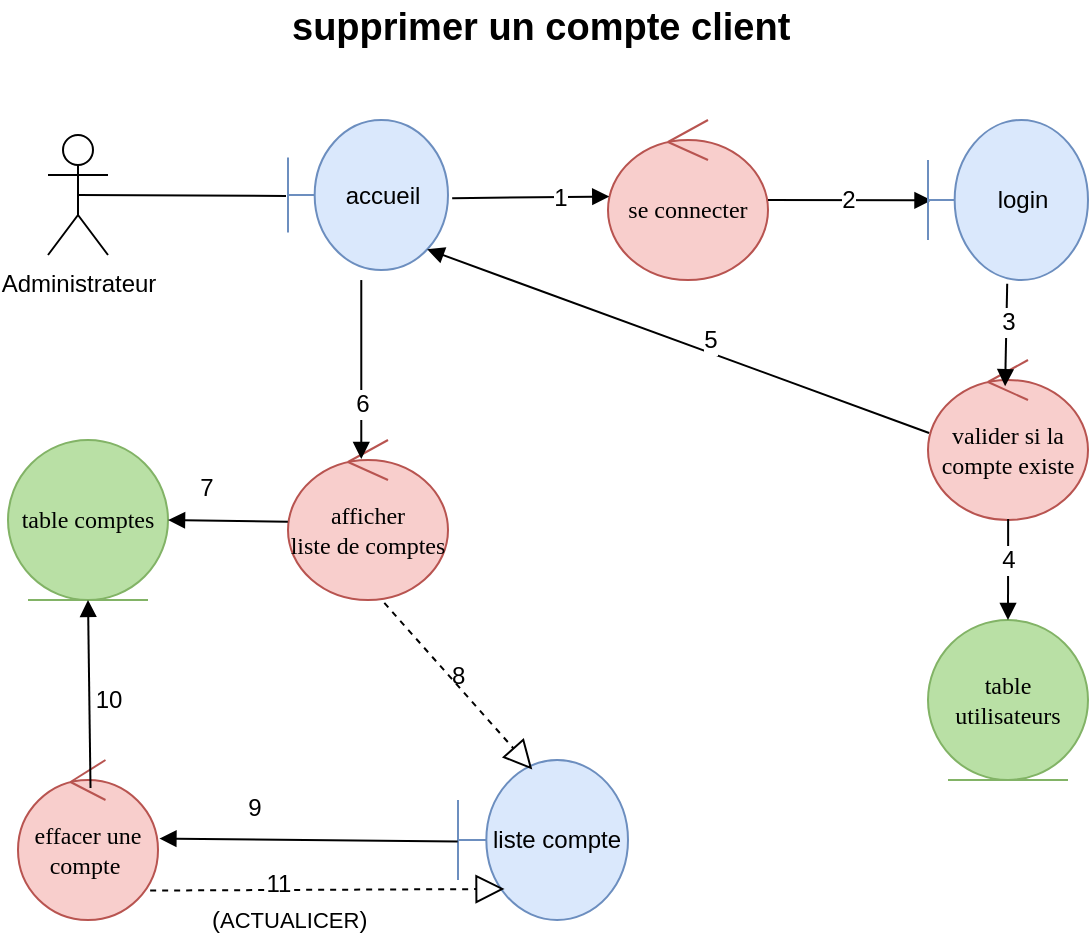 <mxfile version="12.2.0" type="device" pages="1"><diagram id="a8F-KpxeSo2esNF1dB-o" name="Page-1"><mxGraphModel dx="885" dy="541" grid="1" gridSize="10" guides="1" tooltips="1" connect="1" arrows="1" fold="1" page="1" pageScale="1" pageWidth="827" pageHeight="1169" math="0" shadow="0"><root><mxCell id="0"/><mxCell id="1" parent="0"/><mxCell id="uXGSyfwkB0Nuc29Ko5D3-1" value="accueil" style="shape=umlBoundary;whiteSpace=wrap;html=1;fillColor=#dae8fc;strokeColor=#6c8ebf;" vertex="1" parent="1"><mxGeometry x="280" y="70" width="80" height="75" as="geometry"/></mxCell><mxCell id="uXGSyfwkB0Nuc29Ko5D3-2" value="afficher&lt;br&gt;liste de comptes" style="ellipse;shape=umlControl;whiteSpace=wrap;html=1;fontFamily=Verdana;fillColor=#f8cecc;strokeColor=#b85450;" vertex="1" parent="1"><mxGeometry x="280" y="230" width="80" height="80" as="geometry"/></mxCell><mxCell id="uXGSyfwkB0Nuc29Ko5D3-3" value="table comptes" style="ellipse;shape=umlEntity;whiteSpace=wrap;html=1;fontFamily=Verdana;fillColor=#B9E0A5;strokeColor=#82b366;" vertex="1" parent="1"><mxGeometry x="140" y="230" width="80" height="80" as="geometry"/></mxCell><mxCell id="uXGSyfwkB0Nuc29Ko5D3-8" value="Administrateur" style="shape=umlActor;verticalLabelPosition=bottom;labelBackgroundColor=#ffffff;verticalAlign=top;html=1;outlineConnect=0;" vertex="1" parent="1"><mxGeometry x="160" y="77.5" width="30" height="60" as="geometry"/></mxCell><mxCell id="uXGSyfwkB0Nuc29Ko5D3-9" value="" style="endArrow=none;html=1;exitX=0.5;exitY=0.5;exitDx=0;exitDy=0;exitPerimeter=0;" edge="1" parent="1" source="uXGSyfwkB0Nuc29Ko5D3-8"><mxGeometry width="50" height="50" relative="1" as="geometry"><mxPoint x="200" y="116" as="sourcePoint"/><mxPoint x="279" y="108" as="targetPoint"/></mxGeometry></mxCell><mxCell id="uXGSyfwkB0Nuc29Ko5D3-13" value="liste compte" style="shape=umlBoundary;whiteSpace=wrap;html=1;fillColor=#dae8fc;strokeColor=#6c8ebf;" vertex="1" parent="1"><mxGeometry x="365" y="390" width="85" height="80" as="geometry"/></mxCell><mxCell id="uXGSyfwkB0Nuc29Ko5D3-14" value="effacer une compte&amp;nbsp;" style="ellipse;shape=umlControl;whiteSpace=wrap;html=1;fontFamily=Verdana;fillColor=#f8cecc;strokeColor=#b85450;" vertex="1" parent="1"><mxGeometry x="145" y="390" width="70" height="80" as="geometry"/></mxCell><mxCell id="uXGSyfwkB0Nuc29Ko5D3-24" value="se connecter" style="ellipse;shape=umlControl;whiteSpace=wrap;html=1;fontFamily=Verdana;fillColor=#f8cecc;strokeColor=#b85450;" vertex="1" parent="1"><mxGeometry x="440" y="70" width="80" height="80" as="geometry"/></mxCell><mxCell id="uXGSyfwkB0Nuc29Ko5D3-25" value="" style="html=1;verticalAlign=bottom;endArrow=block;fontFamily=Verdana;entryX=0.022;entryY=0.502;entryDx=0;entryDy=0;entryPerimeter=0;" edge="1" parent="1" target="uXGSyfwkB0Nuc29Ko5D3-28"><mxGeometry x="0.02" y="-28" width="80" relative="1" as="geometry"><mxPoint x="520" y="110" as="sourcePoint"/><mxPoint x="637" y="111" as="targetPoint"/><Array as="points"/><mxPoint as="offset"/></mxGeometry></mxCell><mxCell id="uXGSyfwkB0Nuc29Ko5D3-26" value="2" style="text;html=1;resizable=0;points=[];align=center;verticalAlign=middle;labelBackgroundColor=#ffffff;" vertex="1" connectable="0" parent="uXGSyfwkB0Nuc29Ko5D3-25"><mxGeometry x="0.38" relative="1" as="geometry"><mxPoint x="-16.5" as="offset"/></mxGeometry></mxCell><mxCell id="uXGSyfwkB0Nuc29Ko5D3-27" value="table utilisateurs" style="ellipse;shape=umlEntity;whiteSpace=wrap;html=1;fontFamily=Verdana;fillColor=#B9E0A5;strokeColor=#82b366;" vertex="1" parent="1"><mxGeometry x="600" y="320" width="80" height="80" as="geometry"/></mxCell><mxCell id="uXGSyfwkB0Nuc29Ko5D3-28" value="login" style="shape=umlBoundary;whiteSpace=wrap;html=1;fillColor=#dae8fc;strokeColor=#6c8ebf;" vertex="1" parent="1"><mxGeometry x="600" y="70" width="80" height="80" as="geometry"/></mxCell><mxCell id="uXGSyfwkB0Nuc29Ko5D3-29" value="valider si la compte existe" style="ellipse;shape=umlControl;whiteSpace=wrap;html=1;fontFamily=Verdana;fillColor=#f8cecc;strokeColor=#b85450;" vertex="1" parent="1"><mxGeometry x="600" y="190" width="80" height="80" as="geometry"/></mxCell><mxCell id="uXGSyfwkB0Nuc29Ko5D3-30" value="" style="html=1;verticalAlign=bottom;endArrow=block;fontFamily=Verdana;entryX=0.482;entryY=0.164;entryDx=0;entryDy=0;entryPerimeter=0;exitX=0.495;exitY=1.023;exitDx=0;exitDy=0;exitPerimeter=0;" edge="1" parent="1" source="uXGSyfwkB0Nuc29Ko5D3-28" target="uXGSyfwkB0Nuc29Ko5D3-29"><mxGeometry x="0.02" y="-28" width="80" relative="1" as="geometry"><mxPoint x="523" y="121" as="sourcePoint"/><mxPoint x="647" y="121" as="targetPoint"/><Array as="points"/><mxPoint as="offset"/></mxGeometry></mxCell><mxCell id="uXGSyfwkB0Nuc29Ko5D3-31" value="3" style="text;html=1;resizable=0;points=[];align=center;verticalAlign=middle;labelBackgroundColor=#ffffff;" vertex="1" connectable="0" parent="uXGSyfwkB0Nuc29Ko5D3-30"><mxGeometry x="0.38" relative="1" as="geometry"><mxPoint x="1" y="-17" as="offset"/></mxGeometry></mxCell><mxCell id="uXGSyfwkB0Nuc29Ko5D3-32" value="" style="html=1;verticalAlign=bottom;endArrow=block;fontFamily=Verdana;entryX=0.5;entryY=0;entryDx=0;entryDy=0;exitX=0.501;exitY=0.993;exitDx=0;exitDy=0;exitPerimeter=0;" edge="1" parent="1" source="uXGSyfwkB0Nuc29Ko5D3-29" target="uXGSyfwkB0Nuc29Ko5D3-27"><mxGeometry x="0.02" y="-28" width="80" relative="1" as="geometry"><mxPoint x="697.4" y="163.12" as="sourcePoint"/><mxPoint x="696.74" y="243.12" as="targetPoint"/><Array as="points"/><mxPoint as="offset"/></mxGeometry></mxCell><mxCell id="uXGSyfwkB0Nuc29Ko5D3-33" value="4" style="text;html=1;resizable=0;points=[];align=center;verticalAlign=middle;labelBackgroundColor=#ffffff;" vertex="1" connectable="0" parent="uXGSyfwkB0Nuc29Ko5D3-32"><mxGeometry x="0.38" relative="1" as="geometry"><mxPoint y="-14.5" as="offset"/></mxGeometry></mxCell><mxCell id="uXGSyfwkB0Nuc29Ko5D3-34" value="" style="html=1;verticalAlign=bottom;endArrow=block;fontFamily=Verdana;exitX=1.026;exitY=0.521;exitDx=0;exitDy=0;exitPerimeter=0;entryX=0.008;entryY=0.478;entryDx=0;entryDy=0;entryPerimeter=0;" edge="1" parent="1" source="uXGSyfwkB0Nuc29Ko5D3-1" target="uXGSyfwkB0Nuc29Ko5D3-24"><mxGeometry x="0.02" y="-28" width="80" relative="1" as="geometry"><mxPoint x="523" y="121.0" as="sourcePoint"/><mxPoint x="460" y="120" as="targetPoint"/><Array as="points"/><mxPoint as="offset"/></mxGeometry></mxCell><mxCell id="uXGSyfwkB0Nuc29Ko5D3-35" value="1" style="text;html=1;resizable=0;points=[];align=center;verticalAlign=middle;labelBackgroundColor=#ffffff;" vertex="1" connectable="0" parent="uXGSyfwkB0Nuc29Ko5D3-34"><mxGeometry x="0.38" relative="1" as="geometry"><mxPoint as="offset"/></mxGeometry></mxCell><mxCell id="uXGSyfwkB0Nuc29Ko5D3-38" value="" style="html=1;verticalAlign=bottom;endArrow=block;fontFamily=Verdana;entryX=0.87;entryY=0.862;entryDx=0;entryDy=0;entryPerimeter=0;exitX=0.007;exitY=0.456;exitDx=0;exitDy=0;exitPerimeter=0;" edge="1" parent="1" source="uXGSyfwkB0Nuc29Ko5D3-29" target="uXGSyfwkB0Nuc29Ko5D3-1"><mxGeometry x="0.02" y="-28" width="80" relative="1" as="geometry"><mxPoint x="570" y="260" as="sourcePoint"/><mxPoint x="648.56" y="213.12" as="targetPoint"/><Array as="points"/><mxPoint as="offset"/></mxGeometry></mxCell><mxCell id="uXGSyfwkB0Nuc29Ko5D3-39" value="5" style="text;html=1;resizable=0;points=[];align=center;verticalAlign=middle;labelBackgroundColor=#ffffff;" vertex="1" connectable="0" parent="uXGSyfwkB0Nuc29Ko5D3-38"><mxGeometry x="0.38" relative="1" as="geometry"><mxPoint x="63" y="17" as="offset"/></mxGeometry></mxCell><mxCell id="uXGSyfwkB0Nuc29Ko5D3-42" value="" style="html=1;verticalAlign=bottom;endArrow=block;fontFamily=Verdana;entryX=0.458;entryY=0.119;entryDx=0;entryDy=0;entryPerimeter=0;exitX=0.458;exitY=1.067;exitDx=0;exitDy=0;exitPerimeter=0;" edge="1" parent="1" source="uXGSyfwkB0Nuc29Ko5D3-1" target="uXGSyfwkB0Nuc29Ko5D3-2"><mxGeometry x="0.02" y="-28" width="80" relative="1" as="geometry"><mxPoint x="610.56" y="236.48" as="sourcePoint"/><mxPoint x="359.6" y="144.65" as="targetPoint"/><Array as="points"/><mxPoint as="offset"/></mxGeometry></mxCell><mxCell id="uXGSyfwkB0Nuc29Ko5D3-43" value="6" style="text;html=1;resizable=0;points=[];align=center;verticalAlign=middle;labelBackgroundColor=#ffffff;" vertex="1" connectable="0" parent="uXGSyfwkB0Nuc29Ko5D3-42"><mxGeometry x="0.38" relative="1" as="geometry"><mxPoint as="offset"/></mxGeometry></mxCell><mxCell id="uXGSyfwkB0Nuc29Ko5D3-46" value="" style="html=1;verticalAlign=bottom;endArrow=block;fontFamily=Verdana;exitX=-0.001;exitY=0.511;exitDx=0;exitDy=0;exitPerimeter=0;entryX=1;entryY=0.5;entryDx=0;entryDy=0;" edge="1" parent="1" source="uXGSyfwkB0Nuc29Ko5D3-2" target="uXGSyfwkB0Nuc29Ko5D3-3"><mxGeometry x="0.02" y="-28" width="80" relative="1" as="geometry"><mxPoint x="331.28" y="322.16" as="sourcePoint"/><mxPoint x="332.086" y="400" as="targetPoint"/><Array as="points"/><mxPoint as="offset"/></mxGeometry></mxCell><mxCell id="uXGSyfwkB0Nuc29Ko5D3-47" value="7" style="text;html=1;resizable=0;points=[];align=center;verticalAlign=middle;labelBackgroundColor=#ffffff;" vertex="1" connectable="0" parent="uXGSyfwkB0Nuc29Ko5D3-46"><mxGeometry x="0.38" relative="1" as="geometry"><mxPoint x="0.5" y="-16.5" as="offset"/></mxGeometry></mxCell><mxCell id="uXGSyfwkB0Nuc29Ko5D3-48" value="" style="html=1;verticalAlign=bottom;endArrow=block;fontFamily=Verdana;exitX=-0.002;exitY=0.51;exitDx=0;exitDy=0;exitPerimeter=0;entryX=1.01;entryY=0.491;entryDx=0;entryDy=0;entryPerimeter=0;" edge="1" parent="1" source="uXGSyfwkB0Nuc29Ko5D3-13" target="uXGSyfwkB0Nuc29Ko5D3-14"><mxGeometry x="0.02" y="-28" width="80" relative="1" as="geometry"><mxPoint x="331.28" y="322.16" as="sourcePoint"/><mxPoint x="384.93" y="400" as="targetPoint"/><Array as="points"/><mxPoint as="offset"/></mxGeometry></mxCell><mxCell id="uXGSyfwkB0Nuc29Ko5D3-49" value="9" style="text;html=1;resizable=0;points=[];align=center;verticalAlign=middle;labelBackgroundColor=#ffffff;" vertex="1" connectable="0" parent="uXGSyfwkB0Nuc29Ko5D3-48"><mxGeometry x="0.38" relative="1" as="geometry"><mxPoint x="0.5" y="-16.5" as="offset"/></mxGeometry></mxCell><mxCell id="uXGSyfwkB0Nuc29Ko5D3-50" value="" style="html=1;verticalAlign=bottom;endArrow=block;fontFamily=Verdana;exitX=0.518;exitY=0.175;exitDx=0;exitDy=0;exitPerimeter=0;entryX=0.5;entryY=1;entryDx=0;entryDy=0;" edge="1" parent="1" source="uXGSyfwkB0Nuc29Ko5D3-14" target="uXGSyfwkB0Nuc29Ko5D3-3"><mxGeometry x="0.02" y="-28" width="80" relative="1" as="geometry"><mxPoint x="341.28" y="332.16" as="sourcePoint"/><mxPoint x="394.93" y="410" as="targetPoint"/><Array as="points"/><mxPoint as="offset"/></mxGeometry></mxCell><mxCell id="uXGSyfwkB0Nuc29Ko5D3-51" value="10" style="text;html=1;resizable=0;points=[];align=center;verticalAlign=middle;labelBackgroundColor=#ffffff;" vertex="1" connectable="0" parent="uXGSyfwkB0Nuc29Ko5D3-50"><mxGeometry x="0.38" relative="1" as="geometry"><mxPoint x="9.5" y="20.5" as="offset"/></mxGeometry></mxCell><mxCell id="uXGSyfwkB0Nuc29Ko5D3-52" value="" style="endArrow=block;dashed=1;endFill=0;endSize=12;html=1;exitX=0.602;exitY=1.018;exitDx=0;exitDy=0;exitPerimeter=0;entryX=0.437;entryY=0.06;entryDx=0;entryDy=0;entryPerimeter=0;" edge="1" parent="1" source="uXGSyfwkB0Nuc29Ko5D3-2" target="uXGSyfwkB0Nuc29Ko5D3-13"><mxGeometry width="160" relative="1" as="geometry"><mxPoint x="140" y="490" as="sourcePoint"/><mxPoint x="300" y="490" as="targetPoint"/></mxGeometry></mxCell><mxCell id="uXGSyfwkB0Nuc29Ko5D3-53" value="8" style="text;html=1;resizable=0;points=[];autosize=1;align=left;verticalAlign=top;spacingTop=-4;" vertex="1" parent="1"><mxGeometry x="360" y="338" width="20" height="20" as="geometry"/></mxCell><mxCell id="uXGSyfwkB0Nuc29Ko5D3-58" value="" style="endArrow=block;dashed=1;endFill=0;endSize=12;html=1;exitX=0.944;exitY=0.816;exitDx=0;exitDy=0;exitPerimeter=0;entryX=0.274;entryY=0.806;entryDx=0;entryDy=0;entryPerimeter=0;" edge="1" parent="1" source="uXGSyfwkB0Nuc29Ko5D3-14" target="uXGSyfwkB0Nuc29Ko5D3-13"><mxGeometry width="160" relative="1" as="geometry"><mxPoint x="338.16" y="321.44" as="sourcePoint"/><mxPoint x="407.775" y="404.8" as="targetPoint"/></mxGeometry></mxCell><mxCell id="uXGSyfwkB0Nuc29Ko5D3-59" value="11" style="text;html=1;resizable=0;points=[];align=center;verticalAlign=middle;labelBackgroundColor=#ffffff;" vertex="1" connectable="0" parent="uXGSyfwkB0Nuc29Ko5D3-58"><mxGeometry x="-0.265" y="3" relative="1" as="geometry"><mxPoint x="-1" as="offset"/></mxGeometry></mxCell><mxCell id="uXGSyfwkB0Nuc29Ko5D3-60" value="&lt;font style=&quot;font-size: 19px&quot;&gt;&lt;b&gt;supprimer un compte client&lt;/b&gt;&lt;/font&gt;" style="text;html=1;resizable=0;points=[];autosize=1;align=left;verticalAlign=top;spacingTop=-4;" vertex="1" parent="1"><mxGeometry x="280" y="10" width="260" height="20" as="geometry"/></mxCell><mxCell id="uXGSyfwkB0Nuc29Ko5D3-61" value="(&lt;font style=&quot;font-size: 11px&quot;&gt;ACTUALICER&lt;/font&gt;)" style="text;html=1;resizable=0;points=[];autosize=1;align=left;verticalAlign=top;spacingTop=-4;" vertex="1" parent="1"><mxGeometry x="240" y="460" width="90" height="20" as="geometry"/></mxCell></root></mxGraphModel></diagram></mxfile>